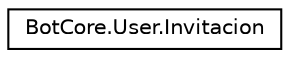 digraph "Representación gráfica de la clase"
{
 // INTERACTIVE_SVG=YES
 // LATEX_PDF_SIZE
  edge [fontname="Helvetica",fontsize="10",labelfontname="Helvetica",labelfontsize="10"];
  node [fontname="Helvetica",fontsize="10",shape=record];
  rankdir="LR";
  Node0 [label="BotCore.User.Invitacion",height=0.2,width=0.4,color="black", fillcolor="white", style="filled",URL="$classBotCore_1_1User_1_1Invitacion.html",tooltip="Clase mediadora entre GestorInvitaciones y los , representa la invitación en si, y encapsula el enlac..."];
}
